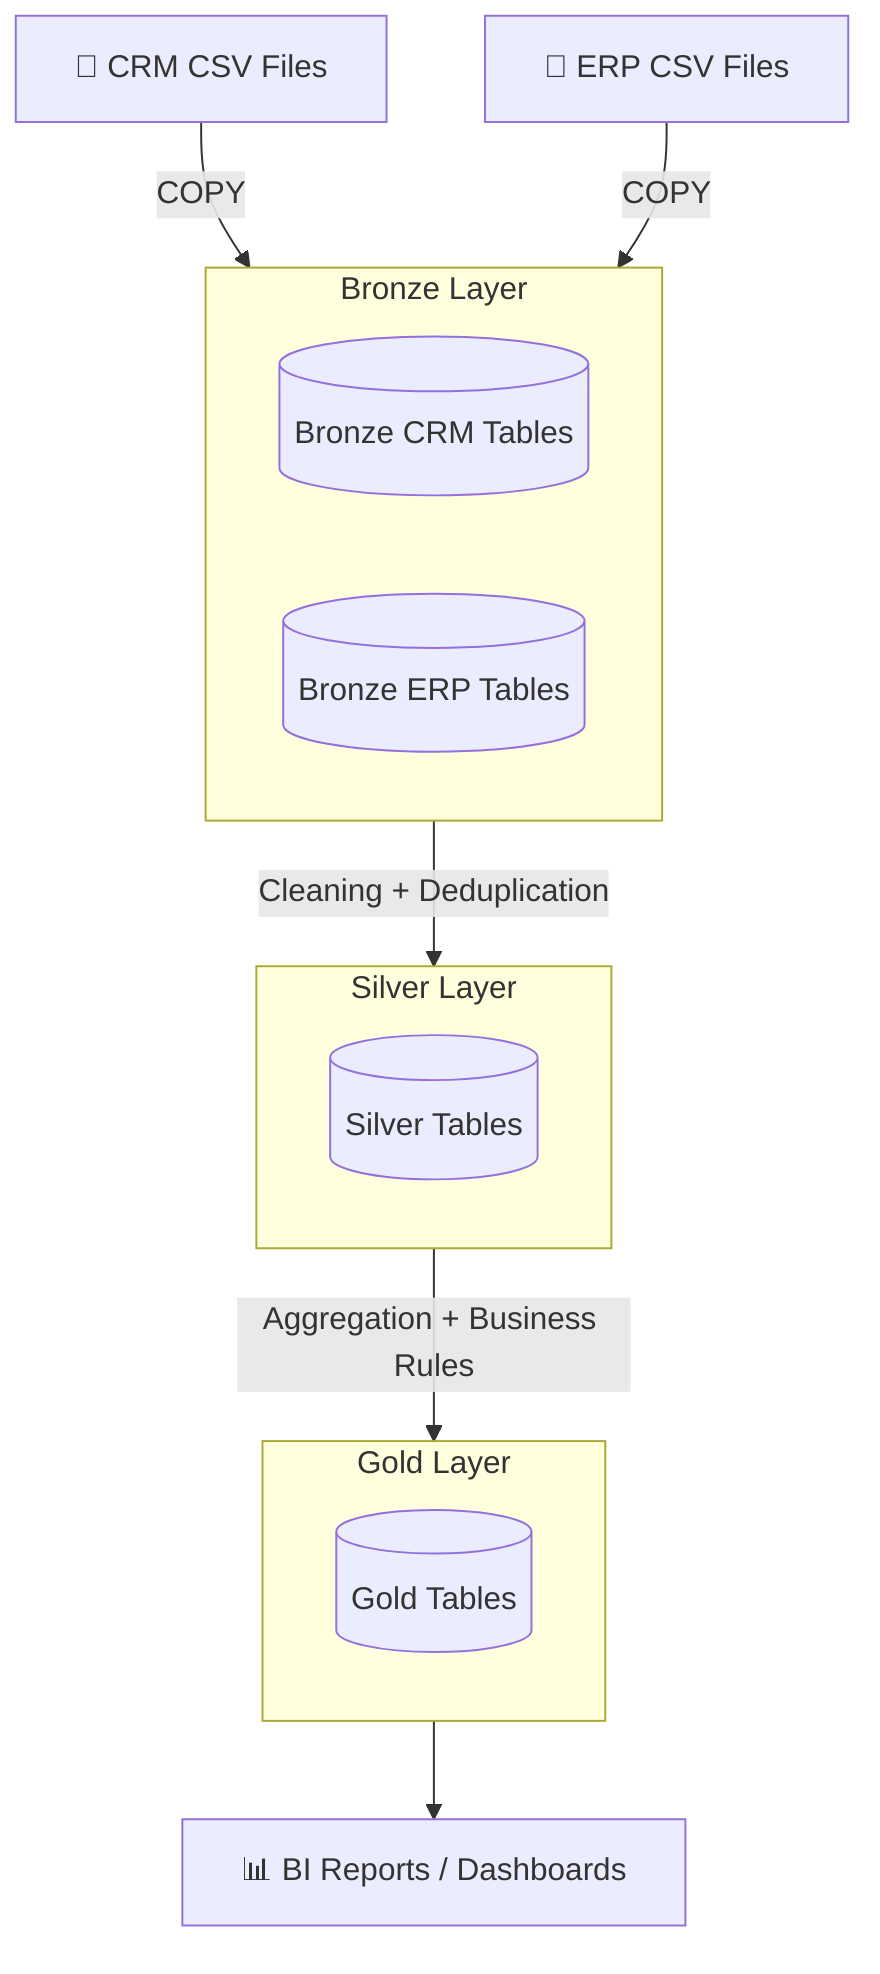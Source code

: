 flowchart TD
    %% External sources
    CRM[📂 CRM CSV Files] -->|COPY| BronzeLayer
    ERP[📂 ERP CSV Files] -->|COPY| BronzeLayer

    %% Bronze to Silver
    subgraph BronzeLayer[Bronze Layer]
        BronzeCRM[(Bronze CRM Tables)]
        BronzeERP[(Bronze ERP Tables)]
    end



%% Silver to Gold
    subgraph SilverLayer[Silver Layer]
        Silver[(Silver Tables)]
    end
    BronzeLayer -->|Cleaning + Deduplication| SilverLayer

    

    %% Gold to Reports
    subgraph GoldLayer[Gold Layer]
        Gold[(Gold Tables)]
    end


    SilverLayer -->|Aggregation + Business Rules| GoldLayer[(Gold Tables)]

    

    GoldLayer --> Reports[📊 BI Reports / Dashboards]